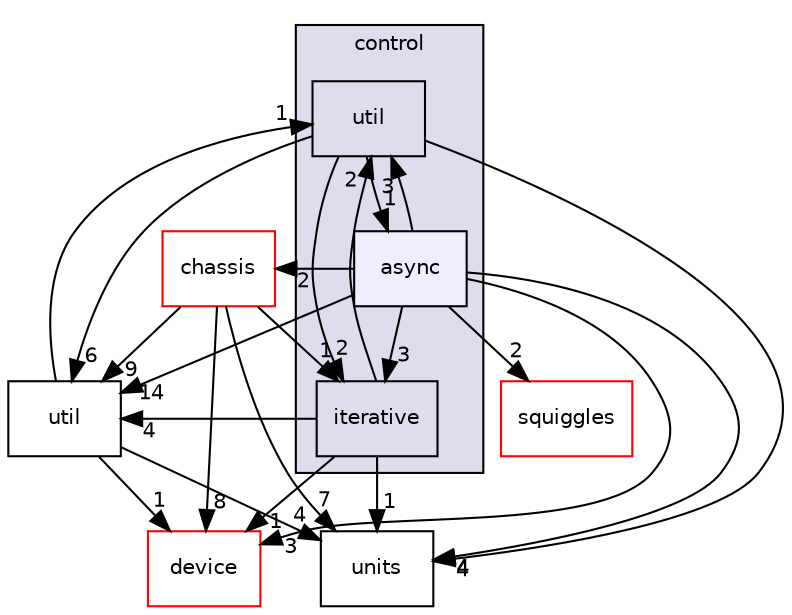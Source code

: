 digraph "include/okapi/api/control/async" {
  compound=true
  node [ fontsize="10", fontname="Helvetica"];
  edge [ labelfontsize="10", labelfontname="Helvetica"];
  subgraph clusterdir_ee8fabeddabdeff2f9d7f82f9bc73f75 {
    graph [ bgcolor="#ddddee", pencolor="black", label="control" fontname="Helvetica", fontsize="10", URL="dir_ee8fabeddabdeff2f9d7f82f9bc73f75.html"]
  dir_72ccae87f7209aff0e1ad89aa89987e8 [shape=box label="util" URL="dir_72ccae87f7209aff0e1ad89aa89987e8.html"];
  dir_98667259adeb9581d7d9a26a21984dcf [shape=box label="iterative" URL="dir_98667259adeb9581d7d9a26a21984dcf.html"];
  dir_812a793c41a54bc67f87b9ba3131772c [shape=box, label="async", style="filled", fillcolor="#eeeeff", pencolor="black", URL="dir_812a793c41a54bc67f87b9ba3131772c.html"];
  }
  dir_01997f625f96480294339ddf79b14f04 [shape=box label="util" URL="dir_01997f625f96480294339ddf79b14f04.html"];
  dir_168cb15b1518231d3e9529c538899201 [shape=box label="device" fillcolor="white" style="filled" color="red" URL="dir_168cb15b1518231d3e9529c538899201.html"];
  dir_4202d117f5e57a9e678d731f6dbe9d69 [shape=box label="chassis" fillcolor="white" style="filled" color="red" URL="dir_4202d117f5e57a9e678d731f6dbe9d69.html"];
  dir_71382998eff029e2a595ad1d87905b78 [shape=box label="squiggles" fillcolor="white" style="filled" color="red" URL="dir_71382998eff029e2a595ad1d87905b78.html"];
  dir_e84fea72a7bc70ffe5d343194ba5b48e [shape=box label="units" URL="dir_e84fea72a7bc70ffe5d343194ba5b48e.html"];
  dir_98667259adeb9581d7d9a26a21984dcf->dir_01997f625f96480294339ddf79b14f04 [headlabel="4", labeldistance=1.5 headhref="dir_000017_000026.html"];
  dir_98667259adeb9581d7d9a26a21984dcf->dir_168cb15b1518231d3e9529c538899201 [headlabel="1", labeldistance=1.5 headhref="dir_000017_000019.html"];
  dir_98667259adeb9581d7d9a26a21984dcf->dir_72ccae87f7209aff0e1ad89aa89987e8 [headlabel="2", labeldistance=1.5 headhref="dir_000017_000018.html"];
  dir_98667259adeb9581d7d9a26a21984dcf->dir_e84fea72a7bc70ffe5d343194ba5b48e [headlabel="1", labeldistance=1.5 headhref="dir_000017_000025.html"];
  dir_01997f625f96480294339ddf79b14f04->dir_168cb15b1518231d3e9529c538899201 [headlabel="1", labeldistance=1.5 headhref="dir_000026_000019.html"];
  dir_01997f625f96480294339ddf79b14f04->dir_72ccae87f7209aff0e1ad89aa89987e8 [headlabel="1", labeldistance=1.5 headhref="dir_000026_000018.html"];
  dir_01997f625f96480294339ddf79b14f04->dir_e84fea72a7bc70ffe5d343194ba5b48e [headlabel="4", labeldistance=1.5 headhref="dir_000026_000025.html"];
  dir_812a793c41a54bc67f87b9ba3131772c->dir_01997f625f96480294339ddf79b14f04 [headlabel="14", labeldistance=1.5 headhref="dir_000016_000026.html"];
  dir_812a793c41a54bc67f87b9ba3131772c->dir_168cb15b1518231d3e9529c538899201 [headlabel="3", labeldistance=1.5 headhref="dir_000016_000019.html"];
  dir_812a793c41a54bc67f87b9ba3131772c->dir_4202d117f5e57a9e678d731f6dbe9d69 [headlabel="2", labeldistance=1.5 headhref="dir_000016_000012.html"];
  dir_812a793c41a54bc67f87b9ba3131772c->dir_71382998eff029e2a595ad1d87905b78 [headlabel="2", labeldistance=1.5 headhref="dir_000016_000040.html"];
  dir_812a793c41a54bc67f87b9ba3131772c->dir_72ccae87f7209aff0e1ad89aa89987e8 [headlabel="3", labeldistance=1.5 headhref="dir_000016_000018.html"];
  dir_812a793c41a54bc67f87b9ba3131772c->dir_98667259adeb9581d7d9a26a21984dcf [headlabel="3", labeldistance=1.5 headhref="dir_000016_000017.html"];
  dir_812a793c41a54bc67f87b9ba3131772c->dir_e84fea72a7bc70ffe5d343194ba5b48e [headlabel="4", labeldistance=1.5 headhref="dir_000016_000025.html"];
  dir_72ccae87f7209aff0e1ad89aa89987e8->dir_01997f625f96480294339ddf79b14f04 [headlabel="6", labeldistance=1.5 headhref="dir_000018_000026.html"];
  dir_72ccae87f7209aff0e1ad89aa89987e8->dir_812a793c41a54bc67f87b9ba3131772c [headlabel="1", labeldistance=1.5 headhref="dir_000018_000016.html"];
  dir_72ccae87f7209aff0e1ad89aa89987e8->dir_98667259adeb9581d7d9a26a21984dcf [headlabel="2", labeldistance=1.5 headhref="dir_000018_000017.html"];
  dir_72ccae87f7209aff0e1ad89aa89987e8->dir_e84fea72a7bc70ffe5d343194ba5b48e [headlabel="4", labeldistance=1.5 headhref="dir_000018_000025.html"];
  dir_4202d117f5e57a9e678d731f6dbe9d69->dir_168cb15b1518231d3e9529c538899201 [headlabel="8", labeldistance=1.5 headhref="dir_000012_000019.html"];
  dir_4202d117f5e57a9e678d731f6dbe9d69->dir_e84fea72a7bc70ffe5d343194ba5b48e [headlabel="7", labeldistance=1.5 headhref="dir_000012_000025.html"];
  dir_4202d117f5e57a9e678d731f6dbe9d69->dir_01997f625f96480294339ddf79b14f04 [headlabel="9", labeldistance=1.5 headhref="dir_000012_000026.html"];
  dir_4202d117f5e57a9e678d731f6dbe9d69->dir_98667259adeb9581d7d9a26a21984dcf [headlabel="1", labeldistance=1.5 headhref="dir_000012_000017.html"];
}
